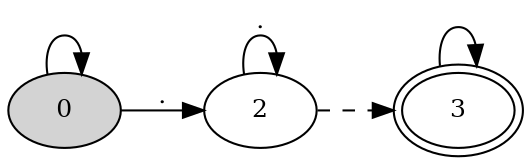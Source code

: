digraph "SFA" {
rankdir=LR;

//Initial state
node [style = filled, shape = ellipse, peripheries = 1, fillcolor = "#d3d3d3ff", fontsize = 12]
0

//Final states
node [style = filled, shape = ellipse, peripheries = 2, fillcolor = white, fontsize = 12]
3

//Other states
node [style = filled, shape = ellipse, peripheries = 1, fillcolor = white, fontsize = 12]
2

//Transitions
0 -> 0 [label = "", fontsize = 12 ];
0 -> 2 [label = ".", fontsize = 12 ];
2 -> 2 [label = ".", fontsize = 12 ];
2 -> 3 [label = "", style = dashed, fontsize = 12 ];
3 -> 3 [label = "", fontsize = 12 ];
}
